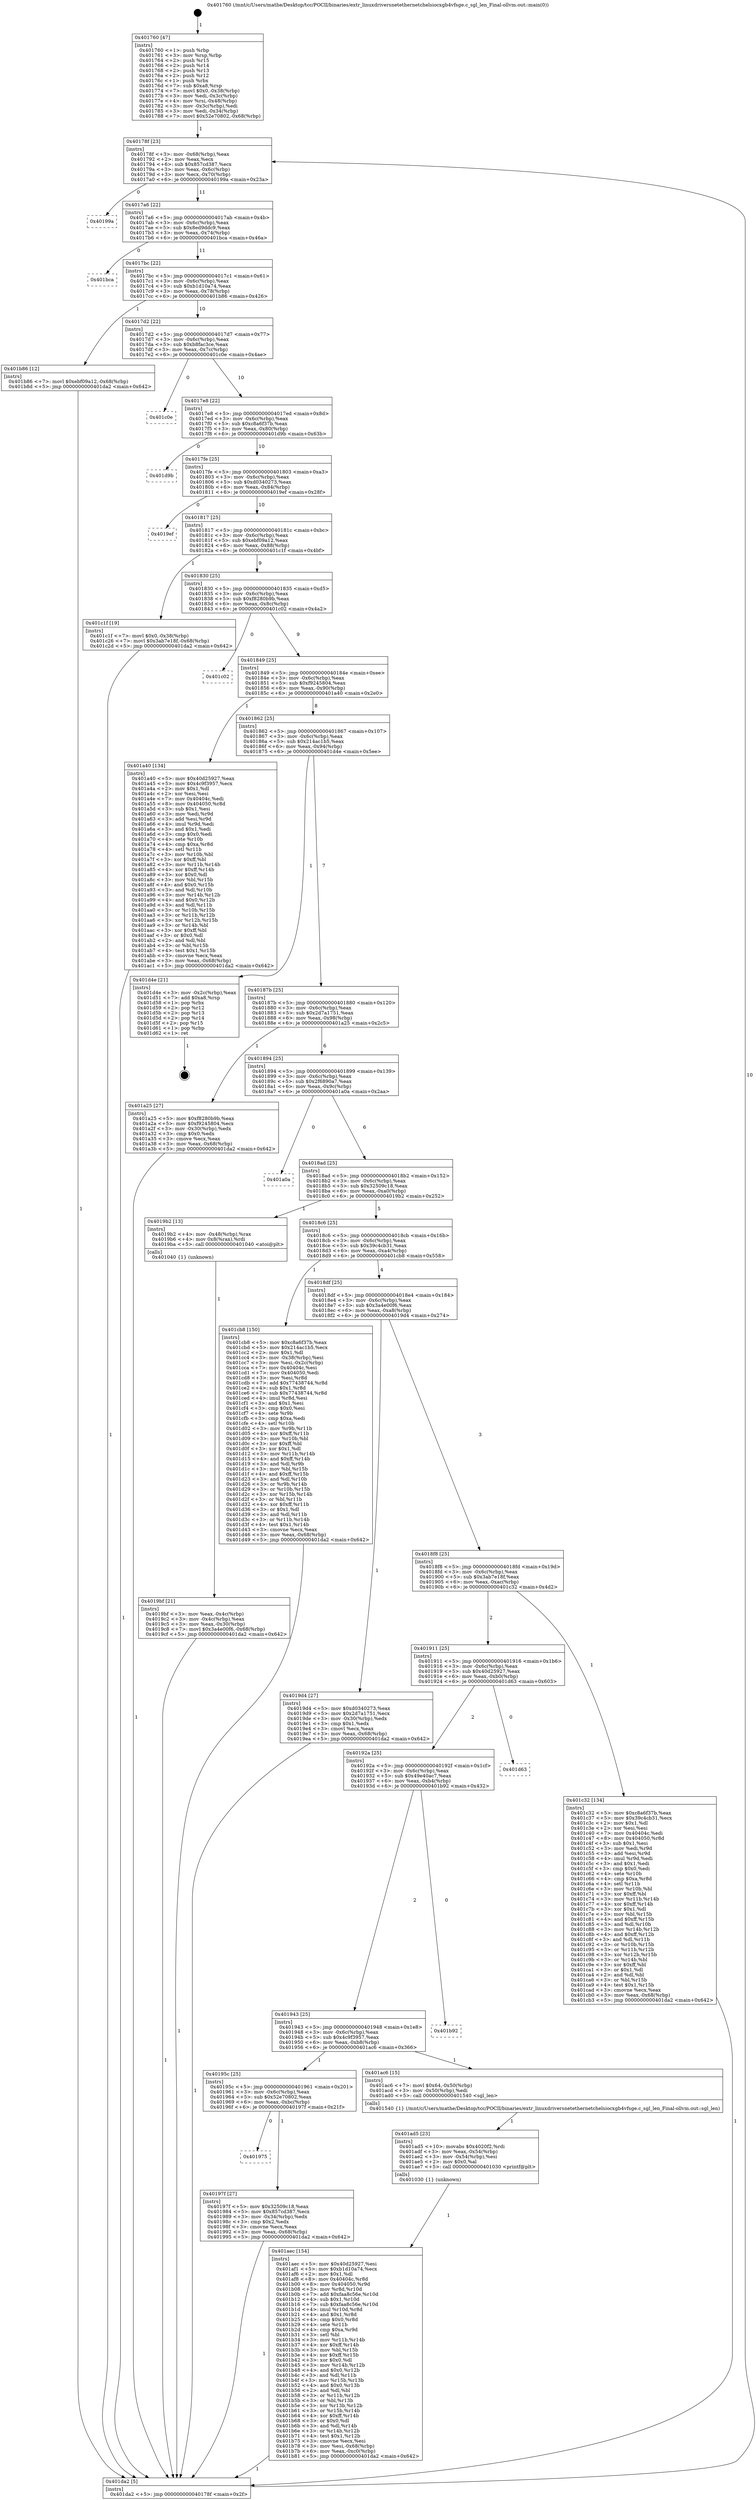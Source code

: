 digraph "0x401760" {
  label = "0x401760 (/mnt/c/Users/mathe/Desktop/tcc/POCII/binaries/extr_linuxdriversnetethernetchelsiocxgb4vfsge.c_sgl_len_Final-ollvm.out::main(0))"
  labelloc = "t"
  node[shape=record]

  Entry [label="",width=0.3,height=0.3,shape=circle,fillcolor=black,style=filled]
  "0x40178f" [label="{
     0x40178f [23]\l
     | [instrs]\l
     &nbsp;&nbsp;0x40178f \<+3\>: mov -0x68(%rbp),%eax\l
     &nbsp;&nbsp;0x401792 \<+2\>: mov %eax,%ecx\l
     &nbsp;&nbsp;0x401794 \<+6\>: sub $0x857cd387,%ecx\l
     &nbsp;&nbsp;0x40179a \<+3\>: mov %eax,-0x6c(%rbp)\l
     &nbsp;&nbsp;0x40179d \<+3\>: mov %ecx,-0x70(%rbp)\l
     &nbsp;&nbsp;0x4017a0 \<+6\>: je 000000000040199a \<main+0x23a\>\l
  }"]
  "0x40199a" [label="{
     0x40199a\l
  }", style=dashed]
  "0x4017a6" [label="{
     0x4017a6 [22]\l
     | [instrs]\l
     &nbsp;&nbsp;0x4017a6 \<+5\>: jmp 00000000004017ab \<main+0x4b\>\l
     &nbsp;&nbsp;0x4017ab \<+3\>: mov -0x6c(%rbp),%eax\l
     &nbsp;&nbsp;0x4017ae \<+5\>: sub $0x8ed9ddc9,%eax\l
     &nbsp;&nbsp;0x4017b3 \<+3\>: mov %eax,-0x74(%rbp)\l
     &nbsp;&nbsp;0x4017b6 \<+6\>: je 0000000000401bca \<main+0x46a\>\l
  }"]
  Exit [label="",width=0.3,height=0.3,shape=circle,fillcolor=black,style=filled,peripheries=2]
  "0x401bca" [label="{
     0x401bca\l
  }", style=dashed]
  "0x4017bc" [label="{
     0x4017bc [22]\l
     | [instrs]\l
     &nbsp;&nbsp;0x4017bc \<+5\>: jmp 00000000004017c1 \<main+0x61\>\l
     &nbsp;&nbsp;0x4017c1 \<+3\>: mov -0x6c(%rbp),%eax\l
     &nbsp;&nbsp;0x4017c4 \<+5\>: sub $0xb1d10a74,%eax\l
     &nbsp;&nbsp;0x4017c9 \<+3\>: mov %eax,-0x78(%rbp)\l
     &nbsp;&nbsp;0x4017cc \<+6\>: je 0000000000401b86 \<main+0x426\>\l
  }"]
  "0x401aec" [label="{
     0x401aec [154]\l
     | [instrs]\l
     &nbsp;&nbsp;0x401aec \<+5\>: mov $0x40d25927,%esi\l
     &nbsp;&nbsp;0x401af1 \<+5\>: mov $0xb1d10a74,%ecx\l
     &nbsp;&nbsp;0x401af6 \<+2\>: mov $0x1,%dl\l
     &nbsp;&nbsp;0x401af8 \<+8\>: mov 0x40404c,%r8d\l
     &nbsp;&nbsp;0x401b00 \<+8\>: mov 0x404050,%r9d\l
     &nbsp;&nbsp;0x401b08 \<+3\>: mov %r8d,%r10d\l
     &nbsp;&nbsp;0x401b0b \<+7\>: add $0xfaa8c56e,%r10d\l
     &nbsp;&nbsp;0x401b12 \<+4\>: sub $0x1,%r10d\l
     &nbsp;&nbsp;0x401b16 \<+7\>: sub $0xfaa8c56e,%r10d\l
     &nbsp;&nbsp;0x401b1d \<+4\>: imul %r10d,%r8d\l
     &nbsp;&nbsp;0x401b21 \<+4\>: and $0x1,%r8d\l
     &nbsp;&nbsp;0x401b25 \<+4\>: cmp $0x0,%r8d\l
     &nbsp;&nbsp;0x401b29 \<+4\>: sete %r11b\l
     &nbsp;&nbsp;0x401b2d \<+4\>: cmp $0xa,%r9d\l
     &nbsp;&nbsp;0x401b31 \<+3\>: setl %bl\l
     &nbsp;&nbsp;0x401b34 \<+3\>: mov %r11b,%r14b\l
     &nbsp;&nbsp;0x401b37 \<+4\>: xor $0xff,%r14b\l
     &nbsp;&nbsp;0x401b3b \<+3\>: mov %bl,%r15b\l
     &nbsp;&nbsp;0x401b3e \<+4\>: xor $0xff,%r15b\l
     &nbsp;&nbsp;0x401b42 \<+3\>: xor $0x0,%dl\l
     &nbsp;&nbsp;0x401b45 \<+3\>: mov %r14b,%r12b\l
     &nbsp;&nbsp;0x401b48 \<+4\>: and $0x0,%r12b\l
     &nbsp;&nbsp;0x401b4c \<+3\>: and %dl,%r11b\l
     &nbsp;&nbsp;0x401b4f \<+3\>: mov %r15b,%r13b\l
     &nbsp;&nbsp;0x401b52 \<+4\>: and $0x0,%r13b\l
     &nbsp;&nbsp;0x401b56 \<+2\>: and %dl,%bl\l
     &nbsp;&nbsp;0x401b58 \<+3\>: or %r11b,%r12b\l
     &nbsp;&nbsp;0x401b5b \<+3\>: or %bl,%r13b\l
     &nbsp;&nbsp;0x401b5e \<+3\>: xor %r13b,%r12b\l
     &nbsp;&nbsp;0x401b61 \<+3\>: or %r15b,%r14b\l
     &nbsp;&nbsp;0x401b64 \<+4\>: xor $0xff,%r14b\l
     &nbsp;&nbsp;0x401b68 \<+3\>: or $0x0,%dl\l
     &nbsp;&nbsp;0x401b6b \<+3\>: and %dl,%r14b\l
     &nbsp;&nbsp;0x401b6e \<+3\>: or %r14b,%r12b\l
     &nbsp;&nbsp;0x401b71 \<+4\>: test $0x1,%r12b\l
     &nbsp;&nbsp;0x401b75 \<+3\>: cmovne %ecx,%esi\l
     &nbsp;&nbsp;0x401b78 \<+3\>: mov %esi,-0x68(%rbp)\l
     &nbsp;&nbsp;0x401b7b \<+6\>: mov %eax,-0xc0(%rbp)\l
     &nbsp;&nbsp;0x401b81 \<+5\>: jmp 0000000000401da2 \<main+0x642\>\l
  }"]
  "0x401b86" [label="{
     0x401b86 [12]\l
     | [instrs]\l
     &nbsp;&nbsp;0x401b86 \<+7\>: movl $0xebf09a12,-0x68(%rbp)\l
     &nbsp;&nbsp;0x401b8d \<+5\>: jmp 0000000000401da2 \<main+0x642\>\l
  }"]
  "0x4017d2" [label="{
     0x4017d2 [22]\l
     | [instrs]\l
     &nbsp;&nbsp;0x4017d2 \<+5\>: jmp 00000000004017d7 \<main+0x77\>\l
     &nbsp;&nbsp;0x4017d7 \<+3\>: mov -0x6c(%rbp),%eax\l
     &nbsp;&nbsp;0x4017da \<+5\>: sub $0xb8fac3ce,%eax\l
     &nbsp;&nbsp;0x4017df \<+3\>: mov %eax,-0x7c(%rbp)\l
     &nbsp;&nbsp;0x4017e2 \<+6\>: je 0000000000401c0e \<main+0x4ae\>\l
  }"]
  "0x401ad5" [label="{
     0x401ad5 [23]\l
     | [instrs]\l
     &nbsp;&nbsp;0x401ad5 \<+10\>: movabs $0x4020f2,%rdi\l
     &nbsp;&nbsp;0x401adf \<+3\>: mov %eax,-0x54(%rbp)\l
     &nbsp;&nbsp;0x401ae2 \<+3\>: mov -0x54(%rbp),%esi\l
     &nbsp;&nbsp;0x401ae5 \<+2\>: mov $0x0,%al\l
     &nbsp;&nbsp;0x401ae7 \<+5\>: call 0000000000401030 \<printf@plt\>\l
     | [calls]\l
     &nbsp;&nbsp;0x401030 \{1\} (unknown)\l
  }"]
  "0x401c0e" [label="{
     0x401c0e\l
  }", style=dashed]
  "0x4017e8" [label="{
     0x4017e8 [22]\l
     | [instrs]\l
     &nbsp;&nbsp;0x4017e8 \<+5\>: jmp 00000000004017ed \<main+0x8d\>\l
     &nbsp;&nbsp;0x4017ed \<+3\>: mov -0x6c(%rbp),%eax\l
     &nbsp;&nbsp;0x4017f0 \<+5\>: sub $0xc8a6f37b,%eax\l
     &nbsp;&nbsp;0x4017f5 \<+3\>: mov %eax,-0x80(%rbp)\l
     &nbsp;&nbsp;0x4017f8 \<+6\>: je 0000000000401d9b \<main+0x63b\>\l
  }"]
  "0x4019bf" [label="{
     0x4019bf [21]\l
     | [instrs]\l
     &nbsp;&nbsp;0x4019bf \<+3\>: mov %eax,-0x4c(%rbp)\l
     &nbsp;&nbsp;0x4019c2 \<+3\>: mov -0x4c(%rbp),%eax\l
     &nbsp;&nbsp;0x4019c5 \<+3\>: mov %eax,-0x30(%rbp)\l
     &nbsp;&nbsp;0x4019c8 \<+7\>: movl $0x3a4e00f6,-0x68(%rbp)\l
     &nbsp;&nbsp;0x4019cf \<+5\>: jmp 0000000000401da2 \<main+0x642\>\l
  }"]
  "0x401d9b" [label="{
     0x401d9b\l
  }", style=dashed]
  "0x4017fe" [label="{
     0x4017fe [25]\l
     | [instrs]\l
     &nbsp;&nbsp;0x4017fe \<+5\>: jmp 0000000000401803 \<main+0xa3\>\l
     &nbsp;&nbsp;0x401803 \<+3\>: mov -0x6c(%rbp),%eax\l
     &nbsp;&nbsp;0x401806 \<+5\>: sub $0xd0340273,%eax\l
     &nbsp;&nbsp;0x40180b \<+6\>: mov %eax,-0x84(%rbp)\l
     &nbsp;&nbsp;0x401811 \<+6\>: je 00000000004019ef \<main+0x28f\>\l
  }"]
  "0x401760" [label="{
     0x401760 [47]\l
     | [instrs]\l
     &nbsp;&nbsp;0x401760 \<+1\>: push %rbp\l
     &nbsp;&nbsp;0x401761 \<+3\>: mov %rsp,%rbp\l
     &nbsp;&nbsp;0x401764 \<+2\>: push %r15\l
     &nbsp;&nbsp;0x401766 \<+2\>: push %r14\l
     &nbsp;&nbsp;0x401768 \<+2\>: push %r13\l
     &nbsp;&nbsp;0x40176a \<+2\>: push %r12\l
     &nbsp;&nbsp;0x40176c \<+1\>: push %rbx\l
     &nbsp;&nbsp;0x40176d \<+7\>: sub $0xa8,%rsp\l
     &nbsp;&nbsp;0x401774 \<+7\>: movl $0x0,-0x38(%rbp)\l
     &nbsp;&nbsp;0x40177b \<+3\>: mov %edi,-0x3c(%rbp)\l
     &nbsp;&nbsp;0x40177e \<+4\>: mov %rsi,-0x48(%rbp)\l
     &nbsp;&nbsp;0x401782 \<+3\>: mov -0x3c(%rbp),%edi\l
     &nbsp;&nbsp;0x401785 \<+3\>: mov %edi,-0x34(%rbp)\l
     &nbsp;&nbsp;0x401788 \<+7\>: movl $0x52e70802,-0x68(%rbp)\l
  }"]
  "0x4019ef" [label="{
     0x4019ef\l
  }", style=dashed]
  "0x401817" [label="{
     0x401817 [25]\l
     | [instrs]\l
     &nbsp;&nbsp;0x401817 \<+5\>: jmp 000000000040181c \<main+0xbc\>\l
     &nbsp;&nbsp;0x40181c \<+3\>: mov -0x6c(%rbp),%eax\l
     &nbsp;&nbsp;0x40181f \<+5\>: sub $0xebf09a12,%eax\l
     &nbsp;&nbsp;0x401824 \<+6\>: mov %eax,-0x88(%rbp)\l
     &nbsp;&nbsp;0x40182a \<+6\>: je 0000000000401c1f \<main+0x4bf\>\l
  }"]
  "0x401da2" [label="{
     0x401da2 [5]\l
     | [instrs]\l
     &nbsp;&nbsp;0x401da2 \<+5\>: jmp 000000000040178f \<main+0x2f\>\l
  }"]
  "0x401c1f" [label="{
     0x401c1f [19]\l
     | [instrs]\l
     &nbsp;&nbsp;0x401c1f \<+7\>: movl $0x0,-0x38(%rbp)\l
     &nbsp;&nbsp;0x401c26 \<+7\>: movl $0x3ab7e18f,-0x68(%rbp)\l
     &nbsp;&nbsp;0x401c2d \<+5\>: jmp 0000000000401da2 \<main+0x642\>\l
  }"]
  "0x401830" [label="{
     0x401830 [25]\l
     | [instrs]\l
     &nbsp;&nbsp;0x401830 \<+5\>: jmp 0000000000401835 \<main+0xd5\>\l
     &nbsp;&nbsp;0x401835 \<+3\>: mov -0x6c(%rbp),%eax\l
     &nbsp;&nbsp;0x401838 \<+5\>: sub $0xf8280b9b,%eax\l
     &nbsp;&nbsp;0x40183d \<+6\>: mov %eax,-0x8c(%rbp)\l
     &nbsp;&nbsp;0x401843 \<+6\>: je 0000000000401c02 \<main+0x4a2\>\l
  }"]
  "0x401975" [label="{
     0x401975\l
  }", style=dashed]
  "0x401c02" [label="{
     0x401c02\l
  }", style=dashed]
  "0x401849" [label="{
     0x401849 [25]\l
     | [instrs]\l
     &nbsp;&nbsp;0x401849 \<+5\>: jmp 000000000040184e \<main+0xee\>\l
     &nbsp;&nbsp;0x40184e \<+3\>: mov -0x6c(%rbp),%eax\l
     &nbsp;&nbsp;0x401851 \<+5\>: sub $0xf9245804,%eax\l
     &nbsp;&nbsp;0x401856 \<+6\>: mov %eax,-0x90(%rbp)\l
     &nbsp;&nbsp;0x40185c \<+6\>: je 0000000000401a40 \<main+0x2e0\>\l
  }"]
  "0x40197f" [label="{
     0x40197f [27]\l
     | [instrs]\l
     &nbsp;&nbsp;0x40197f \<+5\>: mov $0x32509c18,%eax\l
     &nbsp;&nbsp;0x401984 \<+5\>: mov $0x857cd387,%ecx\l
     &nbsp;&nbsp;0x401989 \<+3\>: mov -0x34(%rbp),%edx\l
     &nbsp;&nbsp;0x40198c \<+3\>: cmp $0x2,%edx\l
     &nbsp;&nbsp;0x40198f \<+3\>: cmovne %ecx,%eax\l
     &nbsp;&nbsp;0x401992 \<+3\>: mov %eax,-0x68(%rbp)\l
     &nbsp;&nbsp;0x401995 \<+5\>: jmp 0000000000401da2 \<main+0x642\>\l
  }"]
  "0x401a40" [label="{
     0x401a40 [134]\l
     | [instrs]\l
     &nbsp;&nbsp;0x401a40 \<+5\>: mov $0x40d25927,%eax\l
     &nbsp;&nbsp;0x401a45 \<+5\>: mov $0x4c9f3957,%ecx\l
     &nbsp;&nbsp;0x401a4a \<+2\>: mov $0x1,%dl\l
     &nbsp;&nbsp;0x401a4c \<+2\>: xor %esi,%esi\l
     &nbsp;&nbsp;0x401a4e \<+7\>: mov 0x40404c,%edi\l
     &nbsp;&nbsp;0x401a55 \<+8\>: mov 0x404050,%r8d\l
     &nbsp;&nbsp;0x401a5d \<+3\>: sub $0x1,%esi\l
     &nbsp;&nbsp;0x401a60 \<+3\>: mov %edi,%r9d\l
     &nbsp;&nbsp;0x401a63 \<+3\>: add %esi,%r9d\l
     &nbsp;&nbsp;0x401a66 \<+4\>: imul %r9d,%edi\l
     &nbsp;&nbsp;0x401a6a \<+3\>: and $0x1,%edi\l
     &nbsp;&nbsp;0x401a6d \<+3\>: cmp $0x0,%edi\l
     &nbsp;&nbsp;0x401a70 \<+4\>: sete %r10b\l
     &nbsp;&nbsp;0x401a74 \<+4\>: cmp $0xa,%r8d\l
     &nbsp;&nbsp;0x401a78 \<+4\>: setl %r11b\l
     &nbsp;&nbsp;0x401a7c \<+3\>: mov %r10b,%bl\l
     &nbsp;&nbsp;0x401a7f \<+3\>: xor $0xff,%bl\l
     &nbsp;&nbsp;0x401a82 \<+3\>: mov %r11b,%r14b\l
     &nbsp;&nbsp;0x401a85 \<+4\>: xor $0xff,%r14b\l
     &nbsp;&nbsp;0x401a89 \<+3\>: xor $0x0,%dl\l
     &nbsp;&nbsp;0x401a8c \<+3\>: mov %bl,%r15b\l
     &nbsp;&nbsp;0x401a8f \<+4\>: and $0x0,%r15b\l
     &nbsp;&nbsp;0x401a93 \<+3\>: and %dl,%r10b\l
     &nbsp;&nbsp;0x401a96 \<+3\>: mov %r14b,%r12b\l
     &nbsp;&nbsp;0x401a99 \<+4\>: and $0x0,%r12b\l
     &nbsp;&nbsp;0x401a9d \<+3\>: and %dl,%r11b\l
     &nbsp;&nbsp;0x401aa0 \<+3\>: or %r10b,%r15b\l
     &nbsp;&nbsp;0x401aa3 \<+3\>: or %r11b,%r12b\l
     &nbsp;&nbsp;0x401aa6 \<+3\>: xor %r12b,%r15b\l
     &nbsp;&nbsp;0x401aa9 \<+3\>: or %r14b,%bl\l
     &nbsp;&nbsp;0x401aac \<+3\>: xor $0xff,%bl\l
     &nbsp;&nbsp;0x401aaf \<+3\>: or $0x0,%dl\l
     &nbsp;&nbsp;0x401ab2 \<+2\>: and %dl,%bl\l
     &nbsp;&nbsp;0x401ab4 \<+3\>: or %bl,%r15b\l
     &nbsp;&nbsp;0x401ab7 \<+4\>: test $0x1,%r15b\l
     &nbsp;&nbsp;0x401abb \<+3\>: cmovne %ecx,%eax\l
     &nbsp;&nbsp;0x401abe \<+3\>: mov %eax,-0x68(%rbp)\l
     &nbsp;&nbsp;0x401ac1 \<+5\>: jmp 0000000000401da2 \<main+0x642\>\l
  }"]
  "0x401862" [label="{
     0x401862 [25]\l
     | [instrs]\l
     &nbsp;&nbsp;0x401862 \<+5\>: jmp 0000000000401867 \<main+0x107\>\l
     &nbsp;&nbsp;0x401867 \<+3\>: mov -0x6c(%rbp),%eax\l
     &nbsp;&nbsp;0x40186a \<+5\>: sub $0x214ac1b5,%eax\l
     &nbsp;&nbsp;0x40186f \<+6\>: mov %eax,-0x94(%rbp)\l
     &nbsp;&nbsp;0x401875 \<+6\>: je 0000000000401d4e \<main+0x5ee\>\l
  }"]
  "0x40195c" [label="{
     0x40195c [25]\l
     | [instrs]\l
     &nbsp;&nbsp;0x40195c \<+5\>: jmp 0000000000401961 \<main+0x201\>\l
     &nbsp;&nbsp;0x401961 \<+3\>: mov -0x6c(%rbp),%eax\l
     &nbsp;&nbsp;0x401964 \<+5\>: sub $0x52e70802,%eax\l
     &nbsp;&nbsp;0x401969 \<+6\>: mov %eax,-0xbc(%rbp)\l
     &nbsp;&nbsp;0x40196f \<+6\>: je 000000000040197f \<main+0x21f\>\l
  }"]
  "0x401d4e" [label="{
     0x401d4e [21]\l
     | [instrs]\l
     &nbsp;&nbsp;0x401d4e \<+3\>: mov -0x2c(%rbp),%eax\l
     &nbsp;&nbsp;0x401d51 \<+7\>: add $0xa8,%rsp\l
     &nbsp;&nbsp;0x401d58 \<+1\>: pop %rbx\l
     &nbsp;&nbsp;0x401d59 \<+2\>: pop %r12\l
     &nbsp;&nbsp;0x401d5b \<+2\>: pop %r13\l
     &nbsp;&nbsp;0x401d5d \<+2\>: pop %r14\l
     &nbsp;&nbsp;0x401d5f \<+2\>: pop %r15\l
     &nbsp;&nbsp;0x401d61 \<+1\>: pop %rbp\l
     &nbsp;&nbsp;0x401d62 \<+1\>: ret\l
  }"]
  "0x40187b" [label="{
     0x40187b [25]\l
     | [instrs]\l
     &nbsp;&nbsp;0x40187b \<+5\>: jmp 0000000000401880 \<main+0x120\>\l
     &nbsp;&nbsp;0x401880 \<+3\>: mov -0x6c(%rbp),%eax\l
     &nbsp;&nbsp;0x401883 \<+5\>: sub $0x2d7a1751,%eax\l
     &nbsp;&nbsp;0x401888 \<+6\>: mov %eax,-0x98(%rbp)\l
     &nbsp;&nbsp;0x40188e \<+6\>: je 0000000000401a25 \<main+0x2c5\>\l
  }"]
  "0x401ac6" [label="{
     0x401ac6 [15]\l
     | [instrs]\l
     &nbsp;&nbsp;0x401ac6 \<+7\>: movl $0x64,-0x50(%rbp)\l
     &nbsp;&nbsp;0x401acd \<+3\>: mov -0x50(%rbp),%edi\l
     &nbsp;&nbsp;0x401ad0 \<+5\>: call 0000000000401540 \<sgl_len\>\l
     | [calls]\l
     &nbsp;&nbsp;0x401540 \{1\} (/mnt/c/Users/mathe/Desktop/tcc/POCII/binaries/extr_linuxdriversnetethernetchelsiocxgb4vfsge.c_sgl_len_Final-ollvm.out::sgl_len)\l
  }"]
  "0x401a25" [label="{
     0x401a25 [27]\l
     | [instrs]\l
     &nbsp;&nbsp;0x401a25 \<+5\>: mov $0xf8280b9b,%eax\l
     &nbsp;&nbsp;0x401a2a \<+5\>: mov $0xf9245804,%ecx\l
     &nbsp;&nbsp;0x401a2f \<+3\>: mov -0x30(%rbp),%edx\l
     &nbsp;&nbsp;0x401a32 \<+3\>: cmp $0x0,%edx\l
     &nbsp;&nbsp;0x401a35 \<+3\>: cmove %ecx,%eax\l
     &nbsp;&nbsp;0x401a38 \<+3\>: mov %eax,-0x68(%rbp)\l
     &nbsp;&nbsp;0x401a3b \<+5\>: jmp 0000000000401da2 \<main+0x642\>\l
  }"]
  "0x401894" [label="{
     0x401894 [25]\l
     | [instrs]\l
     &nbsp;&nbsp;0x401894 \<+5\>: jmp 0000000000401899 \<main+0x139\>\l
     &nbsp;&nbsp;0x401899 \<+3\>: mov -0x6c(%rbp),%eax\l
     &nbsp;&nbsp;0x40189c \<+5\>: sub $0x2f6890a7,%eax\l
     &nbsp;&nbsp;0x4018a1 \<+6\>: mov %eax,-0x9c(%rbp)\l
     &nbsp;&nbsp;0x4018a7 \<+6\>: je 0000000000401a0a \<main+0x2aa\>\l
  }"]
  "0x401943" [label="{
     0x401943 [25]\l
     | [instrs]\l
     &nbsp;&nbsp;0x401943 \<+5\>: jmp 0000000000401948 \<main+0x1e8\>\l
     &nbsp;&nbsp;0x401948 \<+3\>: mov -0x6c(%rbp),%eax\l
     &nbsp;&nbsp;0x40194b \<+5\>: sub $0x4c9f3957,%eax\l
     &nbsp;&nbsp;0x401950 \<+6\>: mov %eax,-0xb8(%rbp)\l
     &nbsp;&nbsp;0x401956 \<+6\>: je 0000000000401ac6 \<main+0x366\>\l
  }"]
  "0x401a0a" [label="{
     0x401a0a\l
  }", style=dashed]
  "0x4018ad" [label="{
     0x4018ad [25]\l
     | [instrs]\l
     &nbsp;&nbsp;0x4018ad \<+5\>: jmp 00000000004018b2 \<main+0x152\>\l
     &nbsp;&nbsp;0x4018b2 \<+3\>: mov -0x6c(%rbp),%eax\l
     &nbsp;&nbsp;0x4018b5 \<+5\>: sub $0x32509c18,%eax\l
     &nbsp;&nbsp;0x4018ba \<+6\>: mov %eax,-0xa0(%rbp)\l
     &nbsp;&nbsp;0x4018c0 \<+6\>: je 00000000004019b2 \<main+0x252\>\l
  }"]
  "0x401b92" [label="{
     0x401b92\l
  }", style=dashed]
  "0x4019b2" [label="{
     0x4019b2 [13]\l
     | [instrs]\l
     &nbsp;&nbsp;0x4019b2 \<+4\>: mov -0x48(%rbp),%rax\l
     &nbsp;&nbsp;0x4019b6 \<+4\>: mov 0x8(%rax),%rdi\l
     &nbsp;&nbsp;0x4019ba \<+5\>: call 0000000000401040 \<atoi@plt\>\l
     | [calls]\l
     &nbsp;&nbsp;0x401040 \{1\} (unknown)\l
  }"]
  "0x4018c6" [label="{
     0x4018c6 [25]\l
     | [instrs]\l
     &nbsp;&nbsp;0x4018c6 \<+5\>: jmp 00000000004018cb \<main+0x16b\>\l
     &nbsp;&nbsp;0x4018cb \<+3\>: mov -0x6c(%rbp),%eax\l
     &nbsp;&nbsp;0x4018ce \<+5\>: sub $0x39c4cb31,%eax\l
     &nbsp;&nbsp;0x4018d3 \<+6\>: mov %eax,-0xa4(%rbp)\l
     &nbsp;&nbsp;0x4018d9 \<+6\>: je 0000000000401cb8 \<main+0x558\>\l
  }"]
  "0x40192a" [label="{
     0x40192a [25]\l
     | [instrs]\l
     &nbsp;&nbsp;0x40192a \<+5\>: jmp 000000000040192f \<main+0x1cf\>\l
     &nbsp;&nbsp;0x40192f \<+3\>: mov -0x6c(%rbp),%eax\l
     &nbsp;&nbsp;0x401932 \<+5\>: sub $0x49e40ac7,%eax\l
     &nbsp;&nbsp;0x401937 \<+6\>: mov %eax,-0xb4(%rbp)\l
     &nbsp;&nbsp;0x40193d \<+6\>: je 0000000000401b92 \<main+0x432\>\l
  }"]
  "0x401cb8" [label="{
     0x401cb8 [150]\l
     | [instrs]\l
     &nbsp;&nbsp;0x401cb8 \<+5\>: mov $0xc8a6f37b,%eax\l
     &nbsp;&nbsp;0x401cbd \<+5\>: mov $0x214ac1b5,%ecx\l
     &nbsp;&nbsp;0x401cc2 \<+2\>: mov $0x1,%dl\l
     &nbsp;&nbsp;0x401cc4 \<+3\>: mov -0x38(%rbp),%esi\l
     &nbsp;&nbsp;0x401cc7 \<+3\>: mov %esi,-0x2c(%rbp)\l
     &nbsp;&nbsp;0x401cca \<+7\>: mov 0x40404c,%esi\l
     &nbsp;&nbsp;0x401cd1 \<+7\>: mov 0x404050,%edi\l
     &nbsp;&nbsp;0x401cd8 \<+3\>: mov %esi,%r8d\l
     &nbsp;&nbsp;0x401cdb \<+7\>: add $0x77438744,%r8d\l
     &nbsp;&nbsp;0x401ce2 \<+4\>: sub $0x1,%r8d\l
     &nbsp;&nbsp;0x401ce6 \<+7\>: sub $0x77438744,%r8d\l
     &nbsp;&nbsp;0x401ced \<+4\>: imul %r8d,%esi\l
     &nbsp;&nbsp;0x401cf1 \<+3\>: and $0x1,%esi\l
     &nbsp;&nbsp;0x401cf4 \<+3\>: cmp $0x0,%esi\l
     &nbsp;&nbsp;0x401cf7 \<+4\>: sete %r9b\l
     &nbsp;&nbsp;0x401cfb \<+3\>: cmp $0xa,%edi\l
     &nbsp;&nbsp;0x401cfe \<+4\>: setl %r10b\l
     &nbsp;&nbsp;0x401d02 \<+3\>: mov %r9b,%r11b\l
     &nbsp;&nbsp;0x401d05 \<+4\>: xor $0xff,%r11b\l
     &nbsp;&nbsp;0x401d09 \<+3\>: mov %r10b,%bl\l
     &nbsp;&nbsp;0x401d0c \<+3\>: xor $0xff,%bl\l
     &nbsp;&nbsp;0x401d0f \<+3\>: xor $0x1,%dl\l
     &nbsp;&nbsp;0x401d12 \<+3\>: mov %r11b,%r14b\l
     &nbsp;&nbsp;0x401d15 \<+4\>: and $0xff,%r14b\l
     &nbsp;&nbsp;0x401d19 \<+3\>: and %dl,%r9b\l
     &nbsp;&nbsp;0x401d1c \<+3\>: mov %bl,%r15b\l
     &nbsp;&nbsp;0x401d1f \<+4\>: and $0xff,%r15b\l
     &nbsp;&nbsp;0x401d23 \<+3\>: and %dl,%r10b\l
     &nbsp;&nbsp;0x401d26 \<+3\>: or %r9b,%r14b\l
     &nbsp;&nbsp;0x401d29 \<+3\>: or %r10b,%r15b\l
     &nbsp;&nbsp;0x401d2c \<+3\>: xor %r15b,%r14b\l
     &nbsp;&nbsp;0x401d2f \<+3\>: or %bl,%r11b\l
     &nbsp;&nbsp;0x401d32 \<+4\>: xor $0xff,%r11b\l
     &nbsp;&nbsp;0x401d36 \<+3\>: or $0x1,%dl\l
     &nbsp;&nbsp;0x401d39 \<+3\>: and %dl,%r11b\l
     &nbsp;&nbsp;0x401d3c \<+3\>: or %r11b,%r14b\l
     &nbsp;&nbsp;0x401d3f \<+4\>: test $0x1,%r14b\l
     &nbsp;&nbsp;0x401d43 \<+3\>: cmovne %ecx,%eax\l
     &nbsp;&nbsp;0x401d46 \<+3\>: mov %eax,-0x68(%rbp)\l
     &nbsp;&nbsp;0x401d49 \<+5\>: jmp 0000000000401da2 \<main+0x642\>\l
  }"]
  "0x4018df" [label="{
     0x4018df [25]\l
     | [instrs]\l
     &nbsp;&nbsp;0x4018df \<+5\>: jmp 00000000004018e4 \<main+0x184\>\l
     &nbsp;&nbsp;0x4018e4 \<+3\>: mov -0x6c(%rbp),%eax\l
     &nbsp;&nbsp;0x4018e7 \<+5\>: sub $0x3a4e00f6,%eax\l
     &nbsp;&nbsp;0x4018ec \<+6\>: mov %eax,-0xa8(%rbp)\l
     &nbsp;&nbsp;0x4018f2 \<+6\>: je 00000000004019d4 \<main+0x274\>\l
  }"]
  "0x401d63" [label="{
     0x401d63\l
  }", style=dashed]
  "0x4019d4" [label="{
     0x4019d4 [27]\l
     | [instrs]\l
     &nbsp;&nbsp;0x4019d4 \<+5\>: mov $0xd0340273,%eax\l
     &nbsp;&nbsp;0x4019d9 \<+5\>: mov $0x2d7a1751,%ecx\l
     &nbsp;&nbsp;0x4019de \<+3\>: mov -0x30(%rbp),%edx\l
     &nbsp;&nbsp;0x4019e1 \<+3\>: cmp $0x1,%edx\l
     &nbsp;&nbsp;0x4019e4 \<+3\>: cmovl %ecx,%eax\l
     &nbsp;&nbsp;0x4019e7 \<+3\>: mov %eax,-0x68(%rbp)\l
     &nbsp;&nbsp;0x4019ea \<+5\>: jmp 0000000000401da2 \<main+0x642\>\l
  }"]
  "0x4018f8" [label="{
     0x4018f8 [25]\l
     | [instrs]\l
     &nbsp;&nbsp;0x4018f8 \<+5\>: jmp 00000000004018fd \<main+0x19d\>\l
     &nbsp;&nbsp;0x4018fd \<+3\>: mov -0x6c(%rbp),%eax\l
     &nbsp;&nbsp;0x401900 \<+5\>: sub $0x3ab7e18f,%eax\l
     &nbsp;&nbsp;0x401905 \<+6\>: mov %eax,-0xac(%rbp)\l
     &nbsp;&nbsp;0x40190b \<+6\>: je 0000000000401c32 \<main+0x4d2\>\l
  }"]
  "0x401911" [label="{
     0x401911 [25]\l
     | [instrs]\l
     &nbsp;&nbsp;0x401911 \<+5\>: jmp 0000000000401916 \<main+0x1b6\>\l
     &nbsp;&nbsp;0x401916 \<+3\>: mov -0x6c(%rbp),%eax\l
     &nbsp;&nbsp;0x401919 \<+5\>: sub $0x40d25927,%eax\l
     &nbsp;&nbsp;0x40191e \<+6\>: mov %eax,-0xb0(%rbp)\l
     &nbsp;&nbsp;0x401924 \<+6\>: je 0000000000401d63 \<main+0x603\>\l
  }"]
  "0x401c32" [label="{
     0x401c32 [134]\l
     | [instrs]\l
     &nbsp;&nbsp;0x401c32 \<+5\>: mov $0xc8a6f37b,%eax\l
     &nbsp;&nbsp;0x401c37 \<+5\>: mov $0x39c4cb31,%ecx\l
     &nbsp;&nbsp;0x401c3c \<+2\>: mov $0x1,%dl\l
     &nbsp;&nbsp;0x401c3e \<+2\>: xor %esi,%esi\l
     &nbsp;&nbsp;0x401c40 \<+7\>: mov 0x40404c,%edi\l
     &nbsp;&nbsp;0x401c47 \<+8\>: mov 0x404050,%r8d\l
     &nbsp;&nbsp;0x401c4f \<+3\>: sub $0x1,%esi\l
     &nbsp;&nbsp;0x401c52 \<+3\>: mov %edi,%r9d\l
     &nbsp;&nbsp;0x401c55 \<+3\>: add %esi,%r9d\l
     &nbsp;&nbsp;0x401c58 \<+4\>: imul %r9d,%edi\l
     &nbsp;&nbsp;0x401c5c \<+3\>: and $0x1,%edi\l
     &nbsp;&nbsp;0x401c5f \<+3\>: cmp $0x0,%edi\l
     &nbsp;&nbsp;0x401c62 \<+4\>: sete %r10b\l
     &nbsp;&nbsp;0x401c66 \<+4\>: cmp $0xa,%r8d\l
     &nbsp;&nbsp;0x401c6a \<+4\>: setl %r11b\l
     &nbsp;&nbsp;0x401c6e \<+3\>: mov %r10b,%bl\l
     &nbsp;&nbsp;0x401c71 \<+3\>: xor $0xff,%bl\l
     &nbsp;&nbsp;0x401c74 \<+3\>: mov %r11b,%r14b\l
     &nbsp;&nbsp;0x401c77 \<+4\>: xor $0xff,%r14b\l
     &nbsp;&nbsp;0x401c7b \<+3\>: xor $0x1,%dl\l
     &nbsp;&nbsp;0x401c7e \<+3\>: mov %bl,%r15b\l
     &nbsp;&nbsp;0x401c81 \<+4\>: and $0xff,%r15b\l
     &nbsp;&nbsp;0x401c85 \<+3\>: and %dl,%r10b\l
     &nbsp;&nbsp;0x401c88 \<+3\>: mov %r14b,%r12b\l
     &nbsp;&nbsp;0x401c8b \<+4\>: and $0xff,%r12b\l
     &nbsp;&nbsp;0x401c8f \<+3\>: and %dl,%r11b\l
     &nbsp;&nbsp;0x401c92 \<+3\>: or %r10b,%r15b\l
     &nbsp;&nbsp;0x401c95 \<+3\>: or %r11b,%r12b\l
     &nbsp;&nbsp;0x401c98 \<+3\>: xor %r12b,%r15b\l
     &nbsp;&nbsp;0x401c9b \<+3\>: or %r14b,%bl\l
     &nbsp;&nbsp;0x401c9e \<+3\>: xor $0xff,%bl\l
     &nbsp;&nbsp;0x401ca1 \<+3\>: or $0x1,%dl\l
     &nbsp;&nbsp;0x401ca4 \<+2\>: and %dl,%bl\l
     &nbsp;&nbsp;0x401ca6 \<+3\>: or %bl,%r15b\l
     &nbsp;&nbsp;0x401ca9 \<+4\>: test $0x1,%r15b\l
     &nbsp;&nbsp;0x401cad \<+3\>: cmovne %ecx,%eax\l
     &nbsp;&nbsp;0x401cb0 \<+3\>: mov %eax,-0x68(%rbp)\l
     &nbsp;&nbsp;0x401cb3 \<+5\>: jmp 0000000000401da2 \<main+0x642\>\l
  }"]
  Entry -> "0x401760" [label=" 1"]
  "0x40178f" -> "0x40199a" [label=" 0"]
  "0x40178f" -> "0x4017a6" [label=" 11"]
  "0x401d4e" -> Exit [label=" 1"]
  "0x4017a6" -> "0x401bca" [label=" 0"]
  "0x4017a6" -> "0x4017bc" [label=" 11"]
  "0x401cb8" -> "0x401da2" [label=" 1"]
  "0x4017bc" -> "0x401b86" [label=" 1"]
  "0x4017bc" -> "0x4017d2" [label=" 10"]
  "0x401c32" -> "0x401da2" [label=" 1"]
  "0x4017d2" -> "0x401c0e" [label=" 0"]
  "0x4017d2" -> "0x4017e8" [label=" 10"]
  "0x401c1f" -> "0x401da2" [label=" 1"]
  "0x4017e8" -> "0x401d9b" [label=" 0"]
  "0x4017e8" -> "0x4017fe" [label=" 10"]
  "0x401b86" -> "0x401da2" [label=" 1"]
  "0x4017fe" -> "0x4019ef" [label=" 0"]
  "0x4017fe" -> "0x401817" [label=" 10"]
  "0x401aec" -> "0x401da2" [label=" 1"]
  "0x401817" -> "0x401c1f" [label=" 1"]
  "0x401817" -> "0x401830" [label=" 9"]
  "0x401ad5" -> "0x401aec" [label=" 1"]
  "0x401830" -> "0x401c02" [label=" 0"]
  "0x401830" -> "0x401849" [label=" 9"]
  "0x401ac6" -> "0x401ad5" [label=" 1"]
  "0x401849" -> "0x401a40" [label=" 1"]
  "0x401849" -> "0x401862" [label=" 8"]
  "0x401a40" -> "0x401da2" [label=" 1"]
  "0x401862" -> "0x401d4e" [label=" 1"]
  "0x401862" -> "0x40187b" [label=" 7"]
  "0x4019d4" -> "0x401da2" [label=" 1"]
  "0x40187b" -> "0x401a25" [label=" 1"]
  "0x40187b" -> "0x401894" [label=" 6"]
  "0x4019bf" -> "0x401da2" [label=" 1"]
  "0x401894" -> "0x401a0a" [label=" 0"]
  "0x401894" -> "0x4018ad" [label=" 6"]
  "0x401da2" -> "0x40178f" [label=" 10"]
  "0x4018ad" -> "0x4019b2" [label=" 1"]
  "0x4018ad" -> "0x4018c6" [label=" 5"]
  "0x401760" -> "0x40178f" [label=" 1"]
  "0x4018c6" -> "0x401cb8" [label=" 1"]
  "0x4018c6" -> "0x4018df" [label=" 4"]
  "0x40195c" -> "0x401975" [label=" 0"]
  "0x4018df" -> "0x4019d4" [label=" 1"]
  "0x4018df" -> "0x4018f8" [label=" 3"]
  "0x40195c" -> "0x40197f" [label=" 1"]
  "0x4018f8" -> "0x401c32" [label=" 1"]
  "0x4018f8" -> "0x401911" [label=" 2"]
  "0x401a25" -> "0x401da2" [label=" 1"]
  "0x401911" -> "0x401d63" [label=" 0"]
  "0x401911" -> "0x40192a" [label=" 2"]
  "0x40197f" -> "0x401da2" [label=" 1"]
  "0x40192a" -> "0x401b92" [label=" 0"]
  "0x40192a" -> "0x401943" [label=" 2"]
  "0x4019b2" -> "0x4019bf" [label=" 1"]
  "0x401943" -> "0x401ac6" [label=" 1"]
  "0x401943" -> "0x40195c" [label=" 1"]
}
